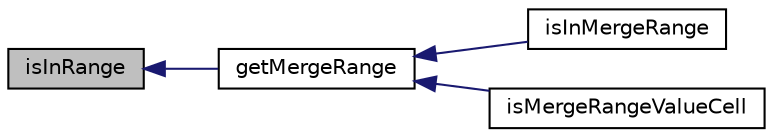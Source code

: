 digraph "isInRange"
{
  edge [fontname="Helvetica",fontsize="10",labelfontname="Helvetica",labelfontsize="10"];
  node [fontname="Helvetica",fontsize="10",shape=record];
  rankdir="LR";
  Node291 [label="isInRange",height=0.2,width=0.4,color="black", fillcolor="grey75", style="filled", fontcolor="black"];
  Node291 -> Node292 [dir="back",color="midnightblue",fontsize="10",style="solid",fontname="Helvetica"];
  Node292 [label="getMergeRange",height=0.2,width=0.4,color="black", fillcolor="white", style="filled",URL="$class_p_h_p_excel___cell.html#aedcde36b7fc5544098c9591b3b381342"];
  Node292 -> Node293 [dir="back",color="midnightblue",fontsize="10",style="solid",fontname="Helvetica"];
  Node293 [label="isInMergeRange",height=0.2,width=0.4,color="black", fillcolor="white", style="filled",URL="$class_p_h_p_excel___cell.html#aaa5ec5ccd0db782c6d37b584c21053d6"];
  Node292 -> Node294 [dir="back",color="midnightblue",fontsize="10",style="solid",fontname="Helvetica"];
  Node294 [label="isMergeRangeValueCell",height=0.2,width=0.4,color="black", fillcolor="white", style="filled",URL="$class_p_h_p_excel___cell.html#a2758fcf1c03895a01b7309aceeaa4042"];
}
